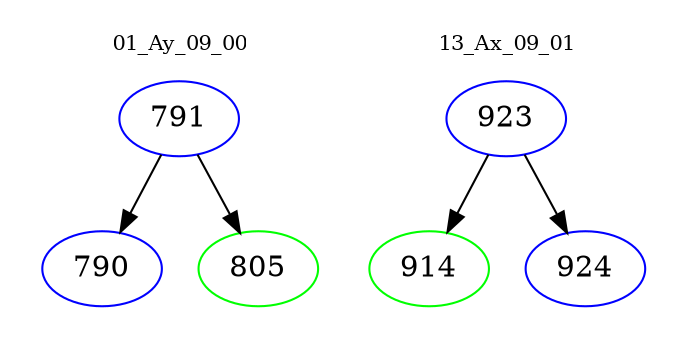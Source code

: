digraph{
subgraph cluster_0 {
color = white
label = "01_Ay_09_00";
fontsize=10;
T0_791 [label="791", color="blue"]
T0_791 -> T0_790 [color="black"]
T0_790 [label="790", color="blue"]
T0_791 -> T0_805 [color="black"]
T0_805 [label="805", color="green"]
}
subgraph cluster_1 {
color = white
label = "13_Ax_09_01";
fontsize=10;
T1_923 [label="923", color="blue"]
T1_923 -> T1_914 [color="black"]
T1_914 [label="914", color="green"]
T1_923 -> T1_924 [color="black"]
T1_924 [label="924", color="blue"]
}
}
